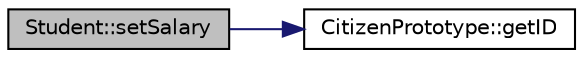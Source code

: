 digraph "Student::setSalary"
{
 // LATEX_PDF_SIZE
  edge [fontname="Helvetica",fontsize="10",labelfontname="Helvetica",labelfontsize="10"];
  node [fontname="Helvetica",fontsize="10",shape=record];
  rankdir="LR";
  Node1 [label="Student::setSalary",height=0.2,width=0.4,color="black", fillcolor="grey75", style="filled", fontcolor="black",tooltip="Set the student's salary and part-time job status."];
  Node1 -> Node2 [color="midnightblue",fontsize="10",style="solid",fontname="Helvetica"];
  Node2 [label="CitizenPrototype::getID",height=0.2,width=0.4,color="black", fillcolor="white", style="filled",URL="$classCitizenPrototype.html#ab8fa7fb81a7e04c87bfed35b1724ba18",tooltip=" "];
}
